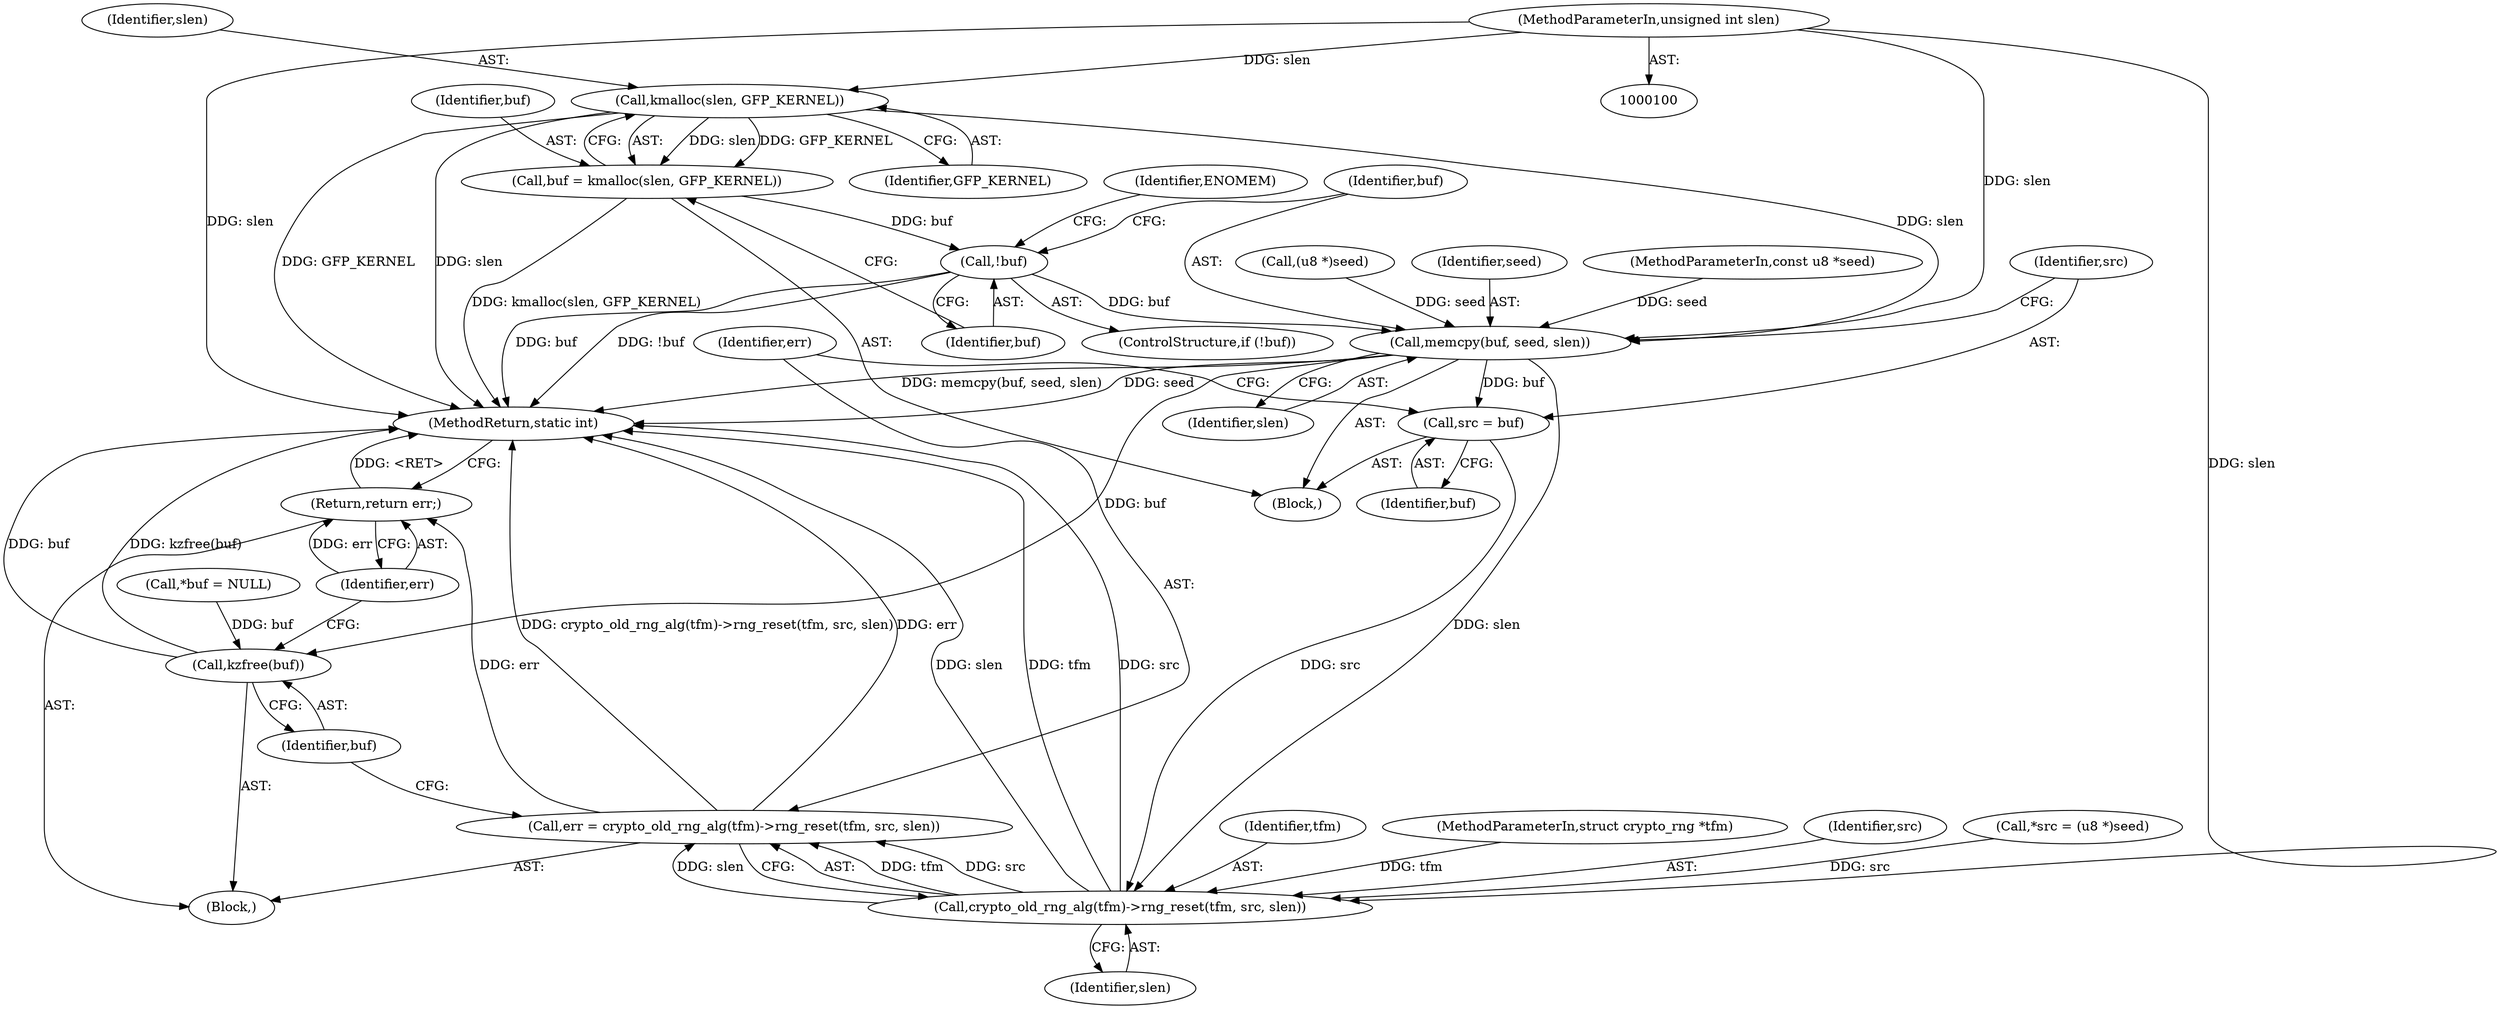 digraph "1_linux_94f1bb15bed84ad6c893916b7e7b9db6f1d7eec6_3@API" {
"1000121" [label="(Call,kmalloc(slen, GFP_KERNEL))"];
"1000103" [label="(MethodParameterIn,unsigned int slen)"];
"1000119" [label="(Call,buf = kmalloc(slen, GFP_KERNEL))"];
"1000125" [label="(Call,!buf)"];
"1000130" [label="(Call,memcpy(buf, seed, slen))"];
"1000134" [label="(Call,src = buf)"];
"1000139" [label="(Call,crypto_old_rng_alg(tfm)->rng_reset(tfm, src, slen))"];
"1000137" [label="(Call,err = crypto_old_rng_alg(tfm)->rng_reset(tfm, src, slen))"];
"1000145" [label="(Return,return err;)"];
"1000143" [label="(Call,kzfree(buf))"];
"1000118" [label="(Block,)"];
"1000143" [label="(Call,kzfree(buf))"];
"1000125" [label="(Call,!buf)"];
"1000146" [label="(Identifier,err)"];
"1000129" [label="(Identifier,ENOMEM)"];
"1000140" [label="(Identifier,tfm)"];
"1000119" [label="(Call,buf = kmalloc(slen, GFP_KERNEL))"];
"1000103" [label="(MethodParameterIn,unsigned int slen)"];
"1000139" [label="(Call,crypto_old_rng_alg(tfm)->rng_reset(tfm, src, slen))"];
"1000130" [label="(Call,memcpy(buf, seed, slen))"];
"1000124" [label="(ControlStructure,if (!buf))"];
"1000104" [label="(Block,)"];
"1000145" [label="(Return,return err;)"];
"1000131" [label="(Identifier,buf)"];
"1000142" [label="(Identifier,slen)"];
"1000135" [label="(Identifier,src)"];
"1000136" [label="(Identifier,buf)"];
"1000101" [label="(MethodParameterIn,struct crypto_rng *tfm)"];
"1000123" [label="(Identifier,GFP_KERNEL)"];
"1000137" [label="(Call,err = crypto_old_rng_alg(tfm)->rng_reset(tfm, src, slen))"];
"1000112" [label="(Call,(u8 *)seed)"];
"1000134" [label="(Call,src = buf)"];
"1000106" [label="(Call,*buf = NULL)"];
"1000121" [label="(Call,kmalloc(slen, GFP_KERNEL))"];
"1000132" [label="(Identifier,seed)"];
"1000102" [label="(MethodParameterIn,const u8 *seed)"];
"1000120" [label="(Identifier,buf)"];
"1000141" [label="(Identifier,src)"];
"1000133" [label="(Identifier,slen)"];
"1000122" [label="(Identifier,slen)"];
"1000138" [label="(Identifier,err)"];
"1000147" [label="(MethodReturn,static int)"];
"1000110" [label="(Call,*src = (u8 *)seed)"];
"1000144" [label="(Identifier,buf)"];
"1000126" [label="(Identifier,buf)"];
"1000121" -> "1000119"  [label="AST: "];
"1000121" -> "1000123"  [label="CFG: "];
"1000122" -> "1000121"  [label="AST: "];
"1000123" -> "1000121"  [label="AST: "];
"1000119" -> "1000121"  [label="CFG: "];
"1000121" -> "1000147"  [label="DDG: GFP_KERNEL"];
"1000121" -> "1000147"  [label="DDG: slen"];
"1000121" -> "1000119"  [label="DDG: slen"];
"1000121" -> "1000119"  [label="DDG: GFP_KERNEL"];
"1000103" -> "1000121"  [label="DDG: slen"];
"1000121" -> "1000130"  [label="DDG: slen"];
"1000103" -> "1000100"  [label="AST: "];
"1000103" -> "1000147"  [label="DDG: slen"];
"1000103" -> "1000130"  [label="DDG: slen"];
"1000103" -> "1000139"  [label="DDG: slen"];
"1000119" -> "1000118"  [label="AST: "];
"1000120" -> "1000119"  [label="AST: "];
"1000126" -> "1000119"  [label="CFG: "];
"1000119" -> "1000147"  [label="DDG: kmalloc(slen, GFP_KERNEL)"];
"1000119" -> "1000125"  [label="DDG: buf"];
"1000125" -> "1000124"  [label="AST: "];
"1000125" -> "1000126"  [label="CFG: "];
"1000126" -> "1000125"  [label="AST: "];
"1000129" -> "1000125"  [label="CFG: "];
"1000131" -> "1000125"  [label="CFG: "];
"1000125" -> "1000147"  [label="DDG: !buf"];
"1000125" -> "1000147"  [label="DDG: buf"];
"1000125" -> "1000130"  [label="DDG: buf"];
"1000130" -> "1000118"  [label="AST: "];
"1000130" -> "1000133"  [label="CFG: "];
"1000131" -> "1000130"  [label="AST: "];
"1000132" -> "1000130"  [label="AST: "];
"1000133" -> "1000130"  [label="AST: "];
"1000135" -> "1000130"  [label="CFG: "];
"1000130" -> "1000147"  [label="DDG: memcpy(buf, seed, slen)"];
"1000130" -> "1000147"  [label="DDG: seed"];
"1000112" -> "1000130"  [label="DDG: seed"];
"1000102" -> "1000130"  [label="DDG: seed"];
"1000130" -> "1000134"  [label="DDG: buf"];
"1000130" -> "1000139"  [label="DDG: slen"];
"1000130" -> "1000143"  [label="DDG: buf"];
"1000134" -> "1000118"  [label="AST: "];
"1000134" -> "1000136"  [label="CFG: "];
"1000135" -> "1000134"  [label="AST: "];
"1000136" -> "1000134"  [label="AST: "];
"1000138" -> "1000134"  [label="CFG: "];
"1000134" -> "1000139"  [label="DDG: src"];
"1000139" -> "1000137"  [label="AST: "];
"1000139" -> "1000142"  [label="CFG: "];
"1000140" -> "1000139"  [label="AST: "];
"1000141" -> "1000139"  [label="AST: "];
"1000142" -> "1000139"  [label="AST: "];
"1000137" -> "1000139"  [label="CFG: "];
"1000139" -> "1000147"  [label="DDG: slen"];
"1000139" -> "1000147"  [label="DDG: tfm"];
"1000139" -> "1000147"  [label="DDG: src"];
"1000139" -> "1000137"  [label="DDG: tfm"];
"1000139" -> "1000137"  [label="DDG: src"];
"1000139" -> "1000137"  [label="DDG: slen"];
"1000101" -> "1000139"  [label="DDG: tfm"];
"1000110" -> "1000139"  [label="DDG: src"];
"1000137" -> "1000104"  [label="AST: "];
"1000138" -> "1000137"  [label="AST: "];
"1000144" -> "1000137"  [label="CFG: "];
"1000137" -> "1000147"  [label="DDG: crypto_old_rng_alg(tfm)->rng_reset(tfm, src, slen)"];
"1000137" -> "1000147"  [label="DDG: err"];
"1000137" -> "1000145"  [label="DDG: err"];
"1000145" -> "1000104"  [label="AST: "];
"1000145" -> "1000146"  [label="CFG: "];
"1000146" -> "1000145"  [label="AST: "];
"1000147" -> "1000145"  [label="CFG: "];
"1000145" -> "1000147"  [label="DDG: <RET>"];
"1000146" -> "1000145"  [label="DDG: err"];
"1000143" -> "1000104"  [label="AST: "];
"1000143" -> "1000144"  [label="CFG: "];
"1000144" -> "1000143"  [label="AST: "];
"1000146" -> "1000143"  [label="CFG: "];
"1000143" -> "1000147"  [label="DDG: buf"];
"1000143" -> "1000147"  [label="DDG: kzfree(buf)"];
"1000106" -> "1000143"  [label="DDG: buf"];
}
